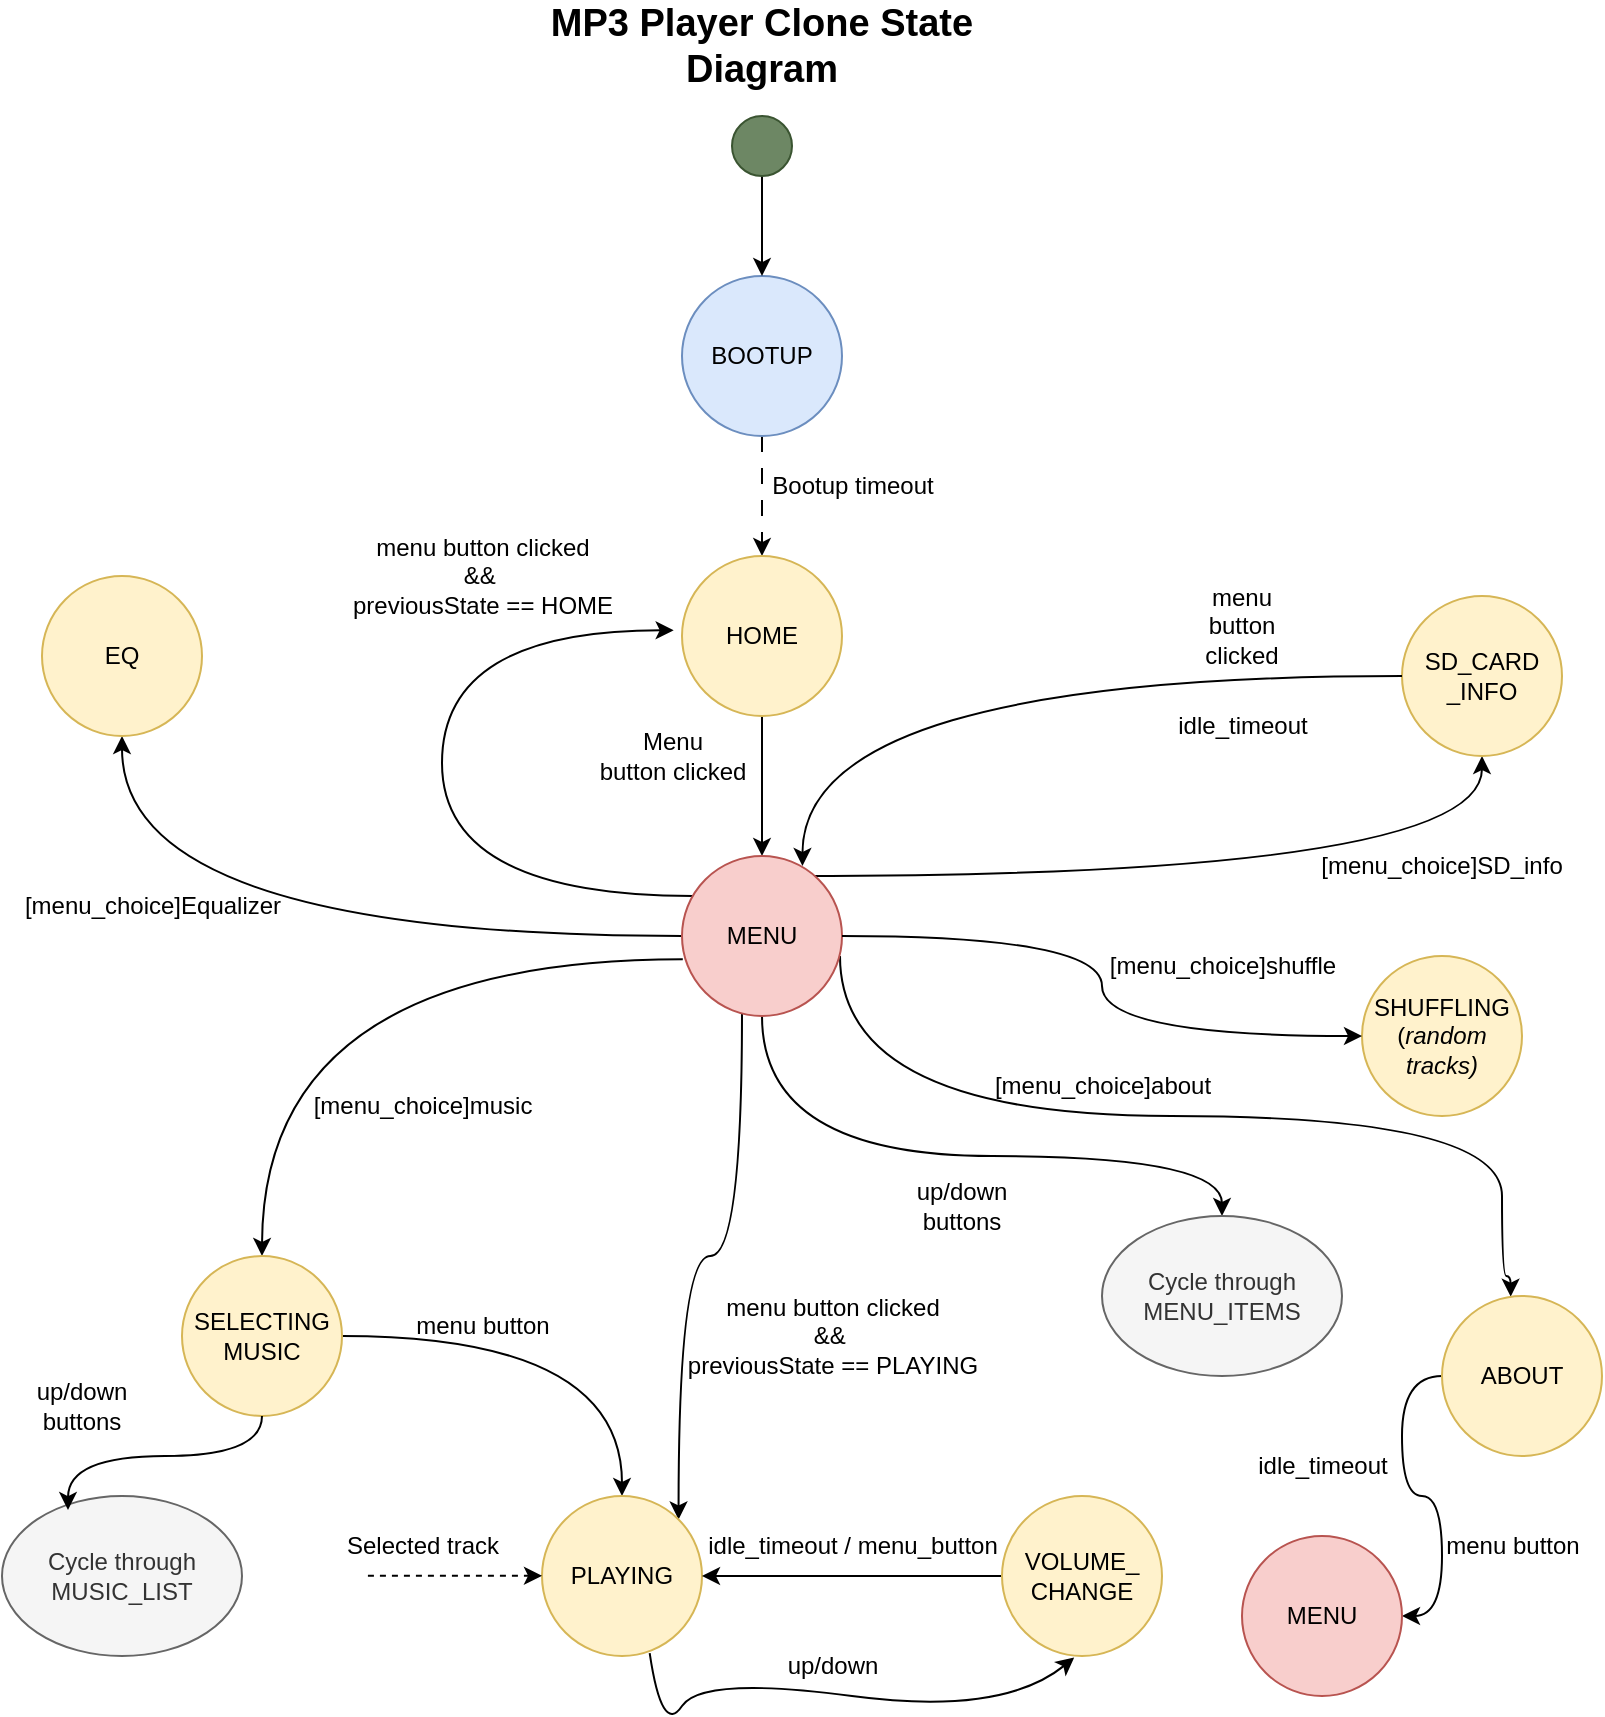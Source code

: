 <mxfile version="23.1.5" type="device">
  <diagram name="Page-1" id="N-VEDPmpx_0Z33F8hQ3U">
    <mxGraphModel dx="1292" dy="774" grid="1" gridSize="10" guides="1" tooltips="1" connect="1" arrows="1" fold="1" page="1" pageScale="1" pageWidth="850" pageHeight="1100" math="0" shadow="0">
      <root>
        <mxCell id="0" />
        <mxCell id="1" parent="0" />
        <mxCell id="oKFIWiOnJJJq_pH0SAR9-7" style="edgeStyle=orthogonalEdgeStyle;rounded=0;orthogonalLoop=1;jettySize=auto;html=1;dashed=1;dashPattern=8 8;" edge="1" parent="1" source="oKFIWiOnJJJq_pH0SAR9-1" target="oKFIWiOnJJJq_pH0SAR9-2">
          <mxGeometry relative="1" as="geometry" />
        </mxCell>
        <mxCell id="oKFIWiOnJJJq_pH0SAR9-1" value="BOOTUP" style="ellipse;whiteSpace=wrap;html=1;aspect=fixed;fillColor=#dae8fc;strokeColor=#6c8ebf;" vertex="1" parent="1">
          <mxGeometry x="380" y="360" width="80" height="80" as="geometry" />
        </mxCell>
        <mxCell id="oKFIWiOnJJJq_pH0SAR9-8" style="edgeStyle=orthogonalEdgeStyle;rounded=0;orthogonalLoop=1;jettySize=auto;html=1;" edge="1" parent="1" source="oKFIWiOnJJJq_pH0SAR9-2" target="oKFIWiOnJJJq_pH0SAR9-3">
          <mxGeometry relative="1" as="geometry" />
        </mxCell>
        <mxCell id="oKFIWiOnJJJq_pH0SAR9-2" value="HOME" style="ellipse;whiteSpace=wrap;html=1;aspect=fixed;fillColor=#fff2cc;strokeColor=#d6b656;" vertex="1" parent="1">
          <mxGeometry x="380" y="500" width="80" height="80" as="geometry" />
        </mxCell>
        <mxCell id="oKFIWiOnJJJq_pH0SAR9-9" style="edgeStyle=orthogonalEdgeStyle;rounded=0;orthogonalLoop=1;jettySize=auto;html=1;curved=1;" edge="1" parent="1" source="oKFIWiOnJJJq_pH0SAR9-3" target="oKFIWiOnJJJq_pH0SAR9-4">
          <mxGeometry relative="1" as="geometry" />
        </mxCell>
        <mxCell id="oKFIWiOnJJJq_pH0SAR9-10" style="edgeStyle=orthogonalEdgeStyle;rounded=0;orthogonalLoop=1;jettySize=auto;html=1;entryX=0;entryY=1;entryDx=0;entryDy=0;strokeColor=none;curved=1;" edge="1" parent="1" source="oKFIWiOnJJJq_pH0SAR9-3" target="oKFIWiOnJJJq_pH0SAR9-5">
          <mxGeometry relative="1" as="geometry" />
        </mxCell>
        <mxCell id="oKFIWiOnJJJq_pH0SAR9-18" style="edgeStyle=orthogonalEdgeStyle;rounded=0;orthogonalLoop=1;jettySize=auto;html=1;curved=1;exitX=0.005;exitY=0.646;exitDx=0;exitDy=0;exitPerimeter=0;" edge="1" parent="1" source="oKFIWiOnJJJq_pH0SAR9-3">
          <mxGeometry relative="1" as="geometry">
            <mxPoint x="390" y="760" as="sourcePoint" />
            <mxPoint x="170" y="850" as="targetPoint" />
          </mxGeometry>
        </mxCell>
        <mxCell id="oKFIWiOnJJJq_pH0SAR9-22" style="edgeStyle=orthogonalEdgeStyle;rounded=0;orthogonalLoop=1;jettySize=auto;html=1;entryX=0;entryY=0.5;entryDx=0;entryDy=0;strokeColor=none;curved=1;" edge="1" parent="1" source="oKFIWiOnJJJq_pH0SAR9-3" target="oKFIWiOnJJJq_pH0SAR9-21">
          <mxGeometry relative="1" as="geometry" />
        </mxCell>
        <mxCell id="oKFIWiOnJJJq_pH0SAR9-23" style="edgeStyle=orthogonalEdgeStyle;rounded=0;orthogonalLoop=1;jettySize=auto;html=1;entryX=0.5;entryY=0;entryDx=0;entryDy=0;curved=1;" edge="1" parent="1" source="oKFIWiOnJJJq_pH0SAR9-3" target="oKFIWiOnJJJq_pH0SAR9-21">
          <mxGeometry relative="1" as="geometry">
            <mxPoint x="450" y="840" as="targetPoint" />
            <Array as="points">
              <mxPoint x="420" y="800" />
            </Array>
          </mxGeometry>
        </mxCell>
        <mxCell id="oKFIWiOnJJJq_pH0SAR9-35" style="edgeStyle=orthogonalEdgeStyle;rounded=0;orthogonalLoop=1;jettySize=auto;html=1;entryX=1;entryY=0;entryDx=0;entryDy=0;curved=1;" edge="1" parent="1" source="oKFIWiOnJJJq_pH0SAR9-3" target="oKFIWiOnJJJq_pH0SAR9-26">
          <mxGeometry relative="1" as="geometry">
            <Array as="points">
              <mxPoint x="410" y="850" />
              <mxPoint x="378" y="850" />
            </Array>
          </mxGeometry>
        </mxCell>
        <mxCell id="oKFIWiOnJJJq_pH0SAR9-37" style="edgeStyle=orthogonalEdgeStyle;rounded=0;orthogonalLoop=1;jettySize=auto;html=1;entryX=-0.052;entryY=0.464;entryDx=0;entryDy=0;entryPerimeter=0;curved=1;" edge="1" parent="1" source="oKFIWiOnJJJq_pH0SAR9-3" target="oKFIWiOnJJJq_pH0SAR9-2">
          <mxGeometry relative="1" as="geometry">
            <mxPoint x="340" y="510" as="targetPoint" />
            <Array as="points">
              <mxPoint x="260" y="670" />
              <mxPoint x="260" y="537" />
            </Array>
          </mxGeometry>
        </mxCell>
        <mxCell id="oKFIWiOnJJJq_pH0SAR9-40" style="edgeStyle=orthogonalEdgeStyle;rounded=0;orthogonalLoop=1;jettySize=auto;html=1;curved=1;" edge="1" parent="1" target="oKFIWiOnJJJq_pH0SAR9-39">
          <mxGeometry relative="1" as="geometry">
            <mxPoint x="440" y="660" as="sourcePoint" />
            <mxPoint x="650" y="530" as="targetPoint" />
            <Array as="points">
              <mxPoint x="780" y="660" />
            </Array>
          </mxGeometry>
        </mxCell>
        <mxCell id="oKFIWiOnJJJq_pH0SAR9-64" style="edgeStyle=orthogonalEdgeStyle;rounded=0;orthogonalLoop=1;jettySize=auto;html=1;curved=1;entryX=0.429;entryY=0.004;entryDx=0;entryDy=0;entryPerimeter=0;" edge="1" parent="1" target="oKFIWiOnJJJq_pH0SAR9-63">
          <mxGeometry relative="1" as="geometry">
            <mxPoint x="459" y="700" as="sourcePoint" />
            <mxPoint x="789" y="860" as="targetPoint" />
            <Array as="points">
              <mxPoint x="459" y="780" />
              <mxPoint x="790" y="780" />
              <mxPoint x="790" y="860" />
              <mxPoint x="794" y="860" />
            </Array>
          </mxGeometry>
        </mxCell>
        <mxCell id="oKFIWiOnJJJq_pH0SAR9-3" value="MENU" style="ellipse;whiteSpace=wrap;html=1;aspect=fixed;fillColor=#f8cecc;strokeColor=#b85450;" vertex="1" parent="1">
          <mxGeometry x="380" y="650" width="80" height="80" as="geometry" />
        </mxCell>
        <mxCell id="oKFIWiOnJJJq_pH0SAR9-4" value="EQ" style="ellipse;whiteSpace=wrap;html=1;aspect=fixed;fillColor=#fff2cc;strokeColor=#d6b656;" vertex="1" parent="1">
          <mxGeometry x="60" y="510" width="80" height="80" as="geometry" />
        </mxCell>
        <mxCell id="oKFIWiOnJJJq_pH0SAR9-5" value="SHUFFLING&lt;br&gt;(&lt;i&gt;random &lt;br&gt;tracks)&lt;/i&gt;" style="ellipse;whiteSpace=wrap;html=1;aspect=fixed;fillColor=#fff2cc;strokeColor=#d6b656;" vertex="1" parent="1">
          <mxGeometry x="720" y="700" width="80" height="80" as="geometry" />
        </mxCell>
        <mxCell id="oKFIWiOnJJJq_pH0SAR9-30" style="edgeStyle=orthogonalEdgeStyle;rounded=0;orthogonalLoop=1;jettySize=auto;html=1;curved=1;" edge="1" parent="1" source="oKFIWiOnJJJq_pH0SAR9-6" target="oKFIWiOnJJJq_pH0SAR9-26">
          <mxGeometry relative="1" as="geometry" />
        </mxCell>
        <mxCell id="oKFIWiOnJJJq_pH0SAR9-6" value="SELECTING&lt;br&gt;MUSIC" style="ellipse;whiteSpace=wrap;html=1;aspect=fixed;fillColor=#fff2cc;strokeColor=#d6b656;" vertex="1" parent="1">
          <mxGeometry x="130" y="850" width="80" height="80" as="geometry" />
        </mxCell>
        <mxCell id="oKFIWiOnJJJq_pH0SAR9-11" style="edgeStyle=orthogonalEdgeStyle;rounded=0;orthogonalLoop=1;jettySize=auto;html=1;curved=1;" edge="1" parent="1" source="oKFIWiOnJJJq_pH0SAR9-3" target="oKFIWiOnJJJq_pH0SAR9-5">
          <mxGeometry relative="1" as="geometry" />
        </mxCell>
        <mxCell id="oKFIWiOnJJJq_pH0SAR9-12" value="Bootup timeout" style="text;html=1;align=center;verticalAlign=middle;resizable=0;points=[];autosize=1;strokeColor=none;fillColor=none;" vertex="1" parent="1">
          <mxGeometry x="415" y="450" width="100" height="30" as="geometry" />
        </mxCell>
        <mxCell id="oKFIWiOnJJJq_pH0SAR9-13" value="Menu &lt;br&gt;button clicked" style="text;html=1;align=center;verticalAlign=middle;resizable=0;points=[];autosize=1;strokeColor=none;fillColor=none;" vertex="1" parent="1">
          <mxGeometry x="325" y="580" width="100" height="40" as="geometry" />
        </mxCell>
        <mxCell id="oKFIWiOnJJJq_pH0SAR9-15" style="edgeStyle=orthogonalEdgeStyle;rounded=0;orthogonalLoop=1;jettySize=auto;html=1;entryX=0.5;entryY=0;entryDx=0;entryDy=0;" edge="1" parent="1" source="oKFIWiOnJJJq_pH0SAR9-14" target="oKFIWiOnJJJq_pH0SAR9-1">
          <mxGeometry relative="1" as="geometry" />
        </mxCell>
        <mxCell id="oKFIWiOnJJJq_pH0SAR9-14" value="" style="ellipse;whiteSpace=wrap;html=1;aspect=fixed;fillColor=#6d8764;strokeColor=#3A5431;fontColor=#ffffff;" vertex="1" parent="1">
          <mxGeometry x="405" y="280" width="30" height="30" as="geometry" />
        </mxCell>
        <mxCell id="oKFIWiOnJJJq_pH0SAR9-16" value="[menu_choice]shuffle" style="text;html=1;align=center;verticalAlign=middle;resizable=0;points=[];autosize=1;strokeColor=none;fillColor=none;" vertex="1" parent="1">
          <mxGeometry x="580" y="690" width="140" height="30" as="geometry" />
        </mxCell>
        <mxCell id="oKFIWiOnJJJq_pH0SAR9-17" value="[menu_choice]Equalizer" style="text;html=1;align=center;verticalAlign=middle;resizable=0;points=[];autosize=1;strokeColor=none;fillColor=none;" vertex="1" parent="1">
          <mxGeometry x="40" y="660" width="150" height="30" as="geometry" />
        </mxCell>
        <mxCell id="oKFIWiOnJJJq_pH0SAR9-19" value="[menu_choice]music" style="text;html=1;align=center;verticalAlign=middle;resizable=0;points=[];autosize=1;strokeColor=none;fillColor=none;" vertex="1" parent="1">
          <mxGeometry x="185" y="760" width="130" height="30" as="geometry" />
        </mxCell>
        <mxCell id="oKFIWiOnJJJq_pH0SAR9-21" value="Cycle through MENU_ITEMS" style="ellipse;whiteSpace=wrap;html=1;fillColor=#f5f5f5;fontColor=#333333;strokeColor=#666666;" vertex="1" parent="1">
          <mxGeometry x="590" y="830" width="120" height="80" as="geometry" />
        </mxCell>
        <mxCell id="oKFIWiOnJJJq_pH0SAR9-24" value="up/down buttons" style="text;html=1;align=center;verticalAlign=middle;whiteSpace=wrap;rounded=0;" vertex="1" parent="1">
          <mxGeometry x="490" y="810" width="60" height="30" as="geometry" />
        </mxCell>
        <mxCell id="oKFIWiOnJJJq_pH0SAR9-26" value="PLAYING" style="ellipse;whiteSpace=wrap;html=1;aspect=fixed;fillColor=#fff2cc;strokeColor=#d6b656;" vertex="1" parent="1">
          <mxGeometry x="310" y="970" width="80" height="80" as="geometry" />
        </mxCell>
        <mxCell id="oKFIWiOnJJJq_pH0SAR9-27" value="Cycle through MUSIC_LIST" style="ellipse;whiteSpace=wrap;html=1;fillColor=#f5f5f5;fontColor=#333333;strokeColor=#666666;" vertex="1" parent="1">
          <mxGeometry x="40" y="970" width="120" height="80" as="geometry" />
        </mxCell>
        <mxCell id="oKFIWiOnJJJq_pH0SAR9-28" style="edgeStyle=orthogonalEdgeStyle;rounded=0;orthogonalLoop=1;jettySize=auto;html=1;entryX=0.275;entryY=0.088;entryDx=0;entryDy=0;entryPerimeter=0;curved=1;" edge="1" parent="1" source="oKFIWiOnJJJq_pH0SAR9-6" target="oKFIWiOnJJJq_pH0SAR9-27">
          <mxGeometry relative="1" as="geometry" />
        </mxCell>
        <mxCell id="oKFIWiOnJJJq_pH0SAR9-29" value="up/down buttons" style="text;html=1;align=center;verticalAlign=middle;whiteSpace=wrap;rounded=0;" vertex="1" parent="1">
          <mxGeometry x="50" y="910" width="60" height="30" as="geometry" />
        </mxCell>
        <mxCell id="oKFIWiOnJJJq_pH0SAR9-31" value="menu button" style="text;html=1;align=center;verticalAlign=middle;resizable=0;points=[];autosize=1;strokeColor=none;fillColor=none;" vertex="1" parent="1">
          <mxGeometry x="235" y="870" width="90" height="30" as="geometry" />
        </mxCell>
        <mxCell id="oKFIWiOnJJJq_pH0SAR9-32" value="" style="endArrow=classic;html=1;rounded=0;entryX=-0.037;entryY=0.588;entryDx=0;entryDy=0;entryPerimeter=0;dashed=1;" edge="1" parent="1">
          <mxGeometry width="50" height="50" relative="1" as="geometry">
            <mxPoint x="222.96" y="1009.86" as="sourcePoint" />
            <mxPoint x="310.0" y="1009.9" as="targetPoint" />
          </mxGeometry>
        </mxCell>
        <mxCell id="oKFIWiOnJJJq_pH0SAR9-33" value="Selected track" style="text;html=1;align=center;verticalAlign=middle;resizable=0;points=[];autosize=1;strokeColor=none;fillColor=none;" vertex="1" parent="1">
          <mxGeometry x="200" y="980" width="100" height="30" as="geometry" />
        </mxCell>
        <mxCell id="oKFIWiOnJJJq_pH0SAR9-36" value="menu button clicked&lt;br&gt;&amp;amp;&amp;amp;&amp;nbsp;&lt;br&gt;previousState == PLAYING" style="text;html=1;align=center;verticalAlign=middle;resizable=0;points=[];autosize=1;strokeColor=none;fillColor=none;" vertex="1" parent="1">
          <mxGeometry x="370" y="860" width="170" height="60" as="geometry" />
        </mxCell>
        <mxCell id="oKFIWiOnJJJq_pH0SAR9-38" value="menu button clicked&lt;br&gt;&amp;amp;&amp;amp;&amp;nbsp;&lt;br&gt;previousState == HOME" style="text;html=1;align=center;verticalAlign=middle;resizable=0;points=[];autosize=1;strokeColor=none;fillColor=none;" vertex="1" parent="1">
          <mxGeometry x="205" y="480" width="150" height="60" as="geometry" />
        </mxCell>
        <mxCell id="oKFIWiOnJJJq_pH0SAR9-39" value="SD_CARD&lt;br&gt;_INFO" style="ellipse;whiteSpace=wrap;html=1;aspect=fixed;fillColor=#fff2cc;strokeColor=#d6b656;" vertex="1" parent="1">
          <mxGeometry x="740" y="520" width="80" height="80" as="geometry" />
        </mxCell>
        <mxCell id="oKFIWiOnJJJq_pH0SAR9-41" value="[menu_choice]SD_info" style="text;html=1;align=center;verticalAlign=middle;whiteSpace=wrap;rounded=0;" vertex="1" parent="1">
          <mxGeometry x="730" y="640" width="60" height="30" as="geometry" />
        </mxCell>
        <mxCell id="oKFIWiOnJJJq_pH0SAR9-46" value="idle_timeout" style="text;html=1;align=center;verticalAlign=middle;resizable=0;points=[];autosize=1;strokeColor=none;fillColor=none;" vertex="1" parent="1">
          <mxGeometry x="615" y="570" width="90" height="30" as="geometry" />
        </mxCell>
        <mxCell id="oKFIWiOnJJJq_pH0SAR9-47" value="menu button&lt;br&gt;clicked" style="text;html=1;align=center;verticalAlign=middle;whiteSpace=wrap;rounded=0;" vertex="1" parent="1">
          <mxGeometry x="630" y="520" width="60" height="30" as="geometry" />
        </mxCell>
        <mxCell id="oKFIWiOnJJJq_pH0SAR9-49" style="edgeStyle=orthogonalEdgeStyle;rounded=0;orthogonalLoop=1;jettySize=auto;html=1;entryX=0.753;entryY=0.062;entryDx=0;entryDy=0;entryPerimeter=0;curved=1;" edge="1" parent="1" source="oKFIWiOnJJJq_pH0SAR9-39" target="oKFIWiOnJJJq_pH0SAR9-3">
          <mxGeometry relative="1" as="geometry" />
        </mxCell>
        <mxCell id="oKFIWiOnJJJq_pH0SAR9-58" style="edgeStyle=orthogonalEdgeStyle;rounded=0;orthogonalLoop=1;jettySize=auto;html=1;entryX=1;entryY=0.5;entryDx=0;entryDy=0;curved=1;" edge="1" parent="1" source="oKFIWiOnJJJq_pH0SAR9-54" target="oKFIWiOnJJJq_pH0SAR9-26">
          <mxGeometry relative="1" as="geometry" />
        </mxCell>
        <mxCell id="oKFIWiOnJJJq_pH0SAR9-54" value="VOLUME_&lt;br&gt;CHANGE" style="ellipse;whiteSpace=wrap;html=1;aspect=fixed;fillColor=#fff2cc;strokeColor=#d6b656;" vertex="1" parent="1">
          <mxGeometry x="540" y="970" width="80" height="80" as="geometry" />
        </mxCell>
        <mxCell id="oKFIWiOnJJJq_pH0SAR9-60" value="" style="curved=1;endArrow=classic;html=1;rounded=0;entryX=0.451;entryY=1.01;entryDx=0;entryDy=0;entryPerimeter=0;exitX=0.673;exitY=0.982;exitDx=0;exitDy=0;exitPerimeter=0;" edge="1" parent="1" source="oKFIWiOnJJJq_pH0SAR9-26" target="oKFIWiOnJJJq_pH0SAR9-54">
          <mxGeometry width="50" height="50" relative="1" as="geometry">
            <mxPoint x="390" y="1110" as="sourcePoint" />
            <mxPoint x="440" y="1060" as="targetPoint" />
            <Array as="points">
              <mxPoint x="370" y="1090" />
              <mxPoint x="390" y="1060" />
              <mxPoint x="540" y="1080" />
            </Array>
          </mxGeometry>
        </mxCell>
        <mxCell id="oKFIWiOnJJJq_pH0SAR9-61" value="up/down" style="text;html=1;align=center;verticalAlign=middle;resizable=0;points=[];autosize=1;strokeColor=none;fillColor=none;" vertex="1" parent="1">
          <mxGeometry x="420" y="1040" width="70" height="30" as="geometry" />
        </mxCell>
        <mxCell id="oKFIWiOnJJJq_pH0SAR9-62" value="idle_timeout / menu_button" style="text;html=1;align=center;verticalAlign=middle;resizable=0;points=[];autosize=1;strokeColor=none;fillColor=none;" vertex="1" parent="1">
          <mxGeometry x="380" y="980" width="170" height="30" as="geometry" />
        </mxCell>
        <mxCell id="oKFIWiOnJJJq_pH0SAR9-68" style="edgeStyle=orthogonalEdgeStyle;rounded=0;orthogonalLoop=1;jettySize=auto;html=1;entryX=1;entryY=0.5;entryDx=0;entryDy=0;curved=1;" edge="1" parent="1" source="oKFIWiOnJJJq_pH0SAR9-63" target="oKFIWiOnJJJq_pH0SAR9-67">
          <mxGeometry relative="1" as="geometry" />
        </mxCell>
        <mxCell id="oKFIWiOnJJJq_pH0SAR9-63" value="ABOUT" style="ellipse;whiteSpace=wrap;html=1;aspect=fixed;fillColor=#fff2cc;strokeColor=#d6b656;" vertex="1" parent="1">
          <mxGeometry x="760" y="870" width="80" height="80" as="geometry" />
        </mxCell>
        <mxCell id="oKFIWiOnJJJq_pH0SAR9-65" value="[menu_choice]about" style="text;html=1;align=center;verticalAlign=middle;resizable=0;points=[];autosize=1;strokeColor=none;fillColor=none;" vertex="1" parent="1">
          <mxGeometry x="525" y="750" width="130" height="30" as="geometry" />
        </mxCell>
        <mxCell id="oKFIWiOnJJJq_pH0SAR9-67" value="MENU" style="ellipse;whiteSpace=wrap;html=1;aspect=fixed;fillColor=#f8cecc;strokeColor=#b85450;" vertex="1" parent="1">
          <mxGeometry x="660" y="990" width="80" height="80" as="geometry" />
        </mxCell>
        <mxCell id="oKFIWiOnJJJq_pH0SAR9-69" value="menu button" style="text;html=1;align=center;verticalAlign=middle;resizable=0;points=[];autosize=1;strokeColor=none;fillColor=none;" vertex="1" parent="1">
          <mxGeometry x="750" y="980" width="90" height="30" as="geometry" />
        </mxCell>
        <mxCell id="oKFIWiOnJJJq_pH0SAR9-70" value="idle_timeout" style="text;html=1;align=center;verticalAlign=middle;resizable=0;points=[];autosize=1;strokeColor=none;fillColor=none;" vertex="1" parent="1">
          <mxGeometry x="655" y="940" width="90" height="30" as="geometry" />
        </mxCell>
        <mxCell id="oKFIWiOnJJJq_pH0SAR9-71" value="&lt;b&gt;&lt;font style=&quot;font-size: 19px;&quot;&gt;MP3 Player Clone State Diagram&lt;/font&gt;&lt;/b&gt;" style="text;html=1;align=center;verticalAlign=middle;whiteSpace=wrap;rounded=0;" vertex="1" parent="1">
          <mxGeometry x="275" y="230" width="290" height="30" as="geometry" />
        </mxCell>
      </root>
    </mxGraphModel>
  </diagram>
</mxfile>
